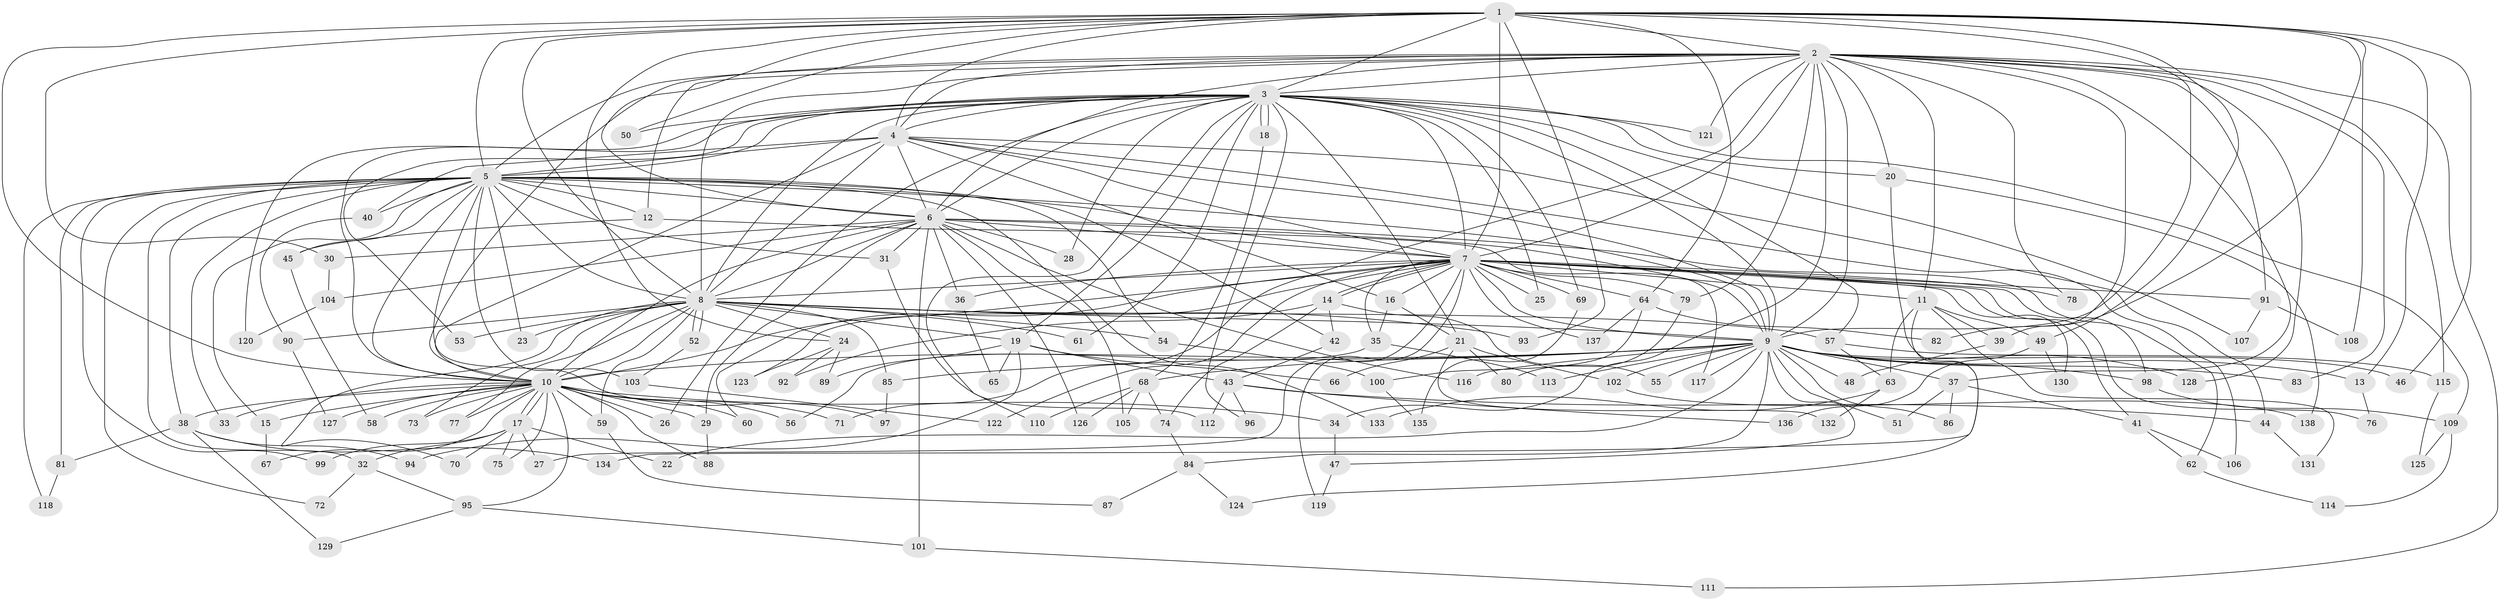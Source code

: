 // coarse degree distribution, {19: 0.009900990099009901, 24: 0.019801980198019802, 30: 0.009900990099009901, 13: 0.009900990099009901, 23: 0.009900990099009901, 20: 0.009900990099009901, 29: 0.009900990099009901, 27: 0.009900990099009901, 25: 0.009900990099009901, 9: 0.009900990099009901, 6: 0.04950495049504951, 2: 0.5148514851485149, 5: 0.039603960396039604, 8: 0.009900990099009901, 3: 0.16831683168316833, 7: 0.019801980198019802, 4: 0.06930693069306931, 1: 0.019801980198019802}
// Generated by graph-tools (version 1.1) at 2025/51/02/27/25 19:51:49]
// undirected, 138 vertices, 301 edges
graph export_dot {
graph [start="1"]
  node [color=gray90,style=filled];
  1;
  2;
  3;
  4;
  5;
  6;
  7;
  8;
  9;
  10;
  11;
  12;
  13;
  14;
  15;
  16;
  17;
  18;
  19;
  20;
  21;
  22;
  23;
  24;
  25;
  26;
  27;
  28;
  29;
  30;
  31;
  32;
  33;
  34;
  35;
  36;
  37;
  38;
  39;
  40;
  41;
  42;
  43;
  44;
  45;
  46;
  47;
  48;
  49;
  50;
  51;
  52;
  53;
  54;
  55;
  56;
  57;
  58;
  59;
  60;
  61;
  62;
  63;
  64;
  65;
  66;
  67;
  68;
  69;
  70;
  71;
  72;
  73;
  74;
  75;
  76;
  77;
  78;
  79;
  80;
  81;
  82;
  83;
  84;
  85;
  86;
  87;
  88;
  89;
  90;
  91;
  92;
  93;
  94;
  95;
  96;
  97;
  98;
  99;
  100;
  101;
  102;
  103;
  104;
  105;
  106;
  107;
  108;
  109;
  110;
  111;
  112;
  113;
  114;
  115;
  116;
  117;
  118;
  119;
  120;
  121;
  122;
  123;
  124;
  125;
  126;
  127;
  128;
  129;
  130;
  131;
  132;
  133;
  134;
  135;
  136;
  137;
  138;
  1 -- 2;
  1 -- 3;
  1 -- 4;
  1 -- 5;
  1 -- 6;
  1 -- 7;
  1 -- 8;
  1 -- 9;
  1 -- 10;
  1 -- 13;
  1 -- 24;
  1 -- 30;
  1 -- 46;
  1 -- 49;
  1 -- 50;
  1 -- 64;
  1 -- 82;
  1 -- 93;
  1 -- 108;
  2 -- 3;
  2 -- 4;
  2 -- 5;
  2 -- 6;
  2 -- 7;
  2 -- 8;
  2 -- 9;
  2 -- 10;
  2 -- 11;
  2 -- 12;
  2 -- 20;
  2 -- 34;
  2 -- 37;
  2 -- 39;
  2 -- 71;
  2 -- 78;
  2 -- 79;
  2 -- 83;
  2 -- 91;
  2 -- 111;
  2 -- 115;
  2 -- 121;
  2 -- 128;
  3 -- 4;
  3 -- 5;
  3 -- 6;
  3 -- 7;
  3 -- 8;
  3 -- 9;
  3 -- 10;
  3 -- 18;
  3 -- 18;
  3 -- 19;
  3 -- 20;
  3 -- 21;
  3 -- 25;
  3 -- 26;
  3 -- 28;
  3 -- 50;
  3 -- 53;
  3 -- 57;
  3 -- 61;
  3 -- 69;
  3 -- 96;
  3 -- 107;
  3 -- 109;
  3 -- 110;
  3 -- 120;
  3 -- 121;
  4 -- 5;
  4 -- 6;
  4 -- 7;
  4 -- 8;
  4 -- 9;
  4 -- 10;
  4 -- 16;
  4 -- 40;
  4 -- 44;
  4 -- 106;
  5 -- 6;
  5 -- 7;
  5 -- 8;
  5 -- 9;
  5 -- 10;
  5 -- 12;
  5 -- 15;
  5 -- 23;
  5 -- 31;
  5 -- 32;
  5 -- 33;
  5 -- 38;
  5 -- 40;
  5 -- 42;
  5 -- 45;
  5 -- 54;
  5 -- 72;
  5 -- 81;
  5 -- 97;
  5 -- 99;
  5 -- 103;
  5 -- 118;
  5 -- 133;
  6 -- 7;
  6 -- 8;
  6 -- 9;
  6 -- 10;
  6 -- 28;
  6 -- 29;
  6 -- 30;
  6 -- 31;
  6 -- 36;
  6 -- 62;
  6 -- 101;
  6 -- 104;
  6 -- 105;
  6 -- 116;
  6 -- 126;
  7 -- 8;
  7 -- 9;
  7 -- 10;
  7 -- 11;
  7 -- 14;
  7 -- 14;
  7 -- 16;
  7 -- 25;
  7 -- 27;
  7 -- 35;
  7 -- 36;
  7 -- 41;
  7 -- 60;
  7 -- 64;
  7 -- 69;
  7 -- 76;
  7 -- 78;
  7 -- 79;
  7 -- 91;
  7 -- 98;
  7 -- 119;
  7 -- 122;
  7 -- 123;
  7 -- 130;
  7 -- 137;
  8 -- 9;
  8 -- 10;
  8 -- 19;
  8 -- 23;
  8 -- 24;
  8 -- 52;
  8 -- 52;
  8 -- 53;
  8 -- 54;
  8 -- 57;
  8 -- 59;
  8 -- 61;
  8 -- 70;
  8 -- 73;
  8 -- 77;
  8 -- 85;
  8 -- 90;
  8 -- 93;
  9 -- 10;
  9 -- 13;
  9 -- 22;
  9 -- 37;
  9 -- 46;
  9 -- 47;
  9 -- 48;
  9 -- 51;
  9 -- 55;
  9 -- 68;
  9 -- 83;
  9 -- 84;
  9 -- 85;
  9 -- 86;
  9 -- 98;
  9 -- 102;
  9 -- 113;
  9 -- 116;
  9 -- 117;
  9 -- 128;
  10 -- 15;
  10 -- 17;
  10 -- 17;
  10 -- 26;
  10 -- 29;
  10 -- 33;
  10 -- 34;
  10 -- 38;
  10 -- 56;
  10 -- 58;
  10 -- 59;
  10 -- 60;
  10 -- 67;
  10 -- 71;
  10 -- 73;
  10 -- 75;
  10 -- 77;
  10 -- 88;
  10 -- 95;
  10 -- 127;
  11 -- 39;
  11 -- 49;
  11 -- 63;
  11 -- 131;
  11 -- 134;
  12 -- 45;
  12 -- 117;
  13 -- 76;
  14 -- 42;
  14 -- 55;
  14 -- 74;
  14 -- 92;
  15 -- 67;
  16 -- 21;
  16 -- 35;
  17 -- 22;
  17 -- 27;
  17 -- 32;
  17 -- 70;
  17 -- 75;
  17 -- 99;
  18 -- 68;
  19 -- 43;
  19 -- 65;
  19 -- 66;
  19 -- 89;
  19 -- 94;
  20 -- 124;
  20 -- 138;
  21 -- 66;
  21 -- 80;
  21 -- 102;
  21 -- 132;
  24 -- 89;
  24 -- 92;
  24 -- 123;
  29 -- 88;
  30 -- 104;
  31 -- 112;
  32 -- 72;
  32 -- 95;
  34 -- 47;
  35 -- 56;
  35 -- 113;
  36 -- 65;
  37 -- 41;
  37 -- 51;
  37 -- 86;
  38 -- 81;
  38 -- 94;
  38 -- 129;
  38 -- 134;
  39 -- 48;
  40 -- 90;
  41 -- 62;
  41 -- 106;
  42 -- 43;
  43 -- 44;
  43 -- 96;
  43 -- 112;
  43 -- 136;
  44 -- 131;
  45 -- 58;
  47 -- 119;
  49 -- 130;
  49 -- 136;
  52 -- 103;
  54 -- 100;
  57 -- 63;
  57 -- 115;
  59 -- 87;
  62 -- 114;
  63 -- 132;
  63 -- 133;
  64 -- 82;
  64 -- 100;
  64 -- 137;
  68 -- 74;
  68 -- 105;
  68 -- 110;
  68 -- 126;
  69 -- 135;
  74 -- 84;
  79 -- 80;
  81 -- 118;
  84 -- 87;
  84 -- 124;
  85 -- 97;
  90 -- 127;
  91 -- 107;
  91 -- 108;
  95 -- 101;
  95 -- 129;
  98 -- 109;
  100 -- 135;
  101 -- 111;
  102 -- 138;
  103 -- 122;
  104 -- 120;
  109 -- 114;
  109 -- 125;
  115 -- 125;
}
